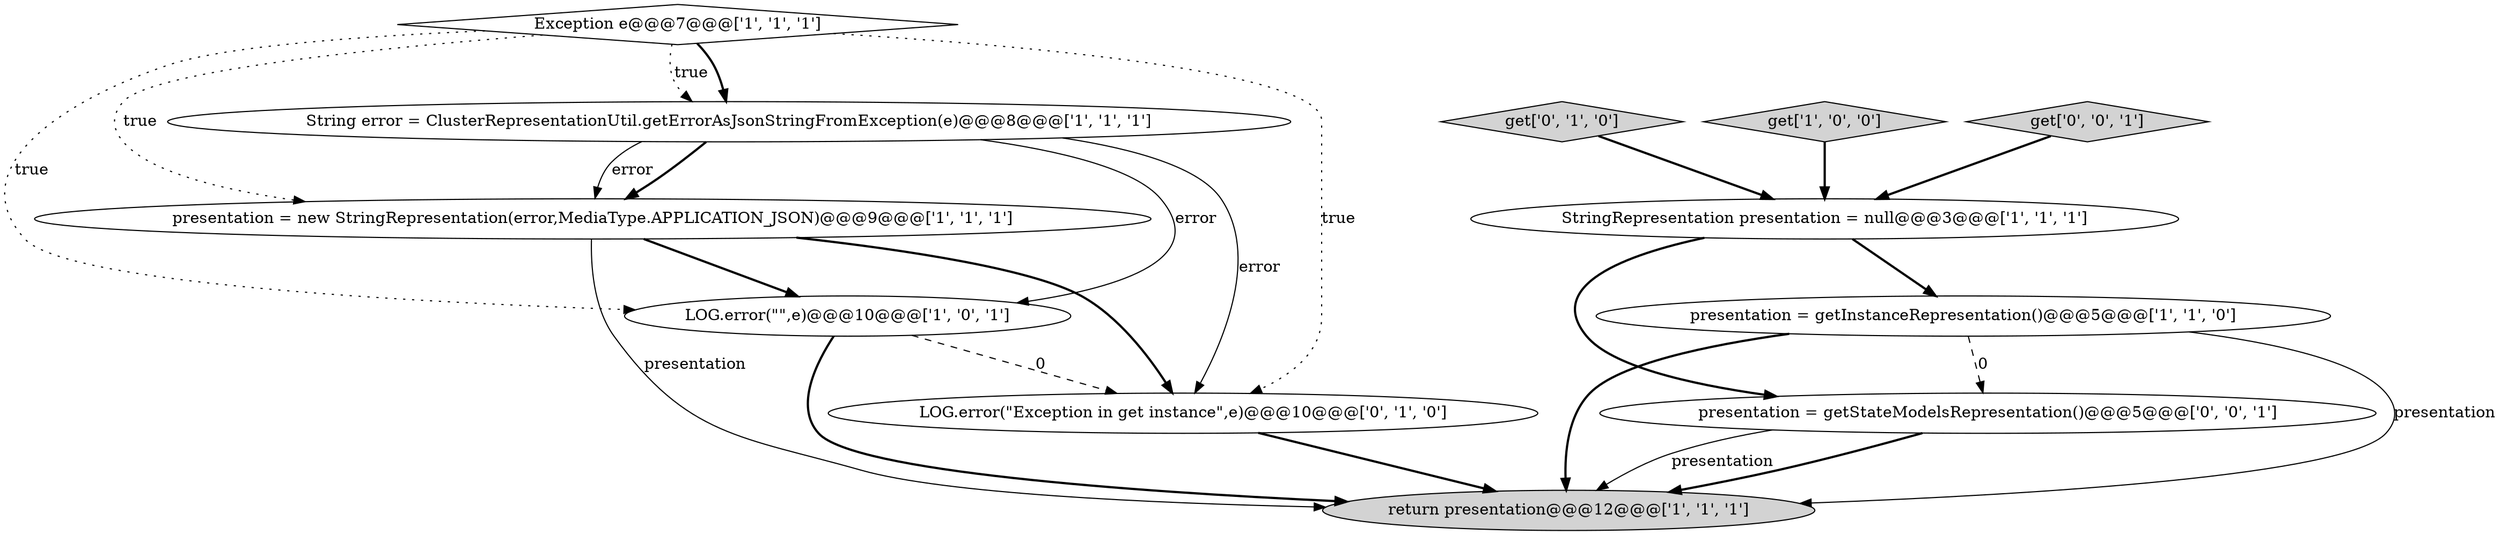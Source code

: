 digraph {
4 [style = filled, label = "return presentation@@@12@@@['1', '1', '1']", fillcolor = lightgray, shape = ellipse image = "AAA0AAABBB1BBB"];
9 [style = filled, label = "LOG.error(\"Exception in get instance\",e)@@@10@@@['0', '1', '0']", fillcolor = white, shape = ellipse image = "AAA1AAABBB2BBB"];
8 [style = filled, label = "get['0', '1', '0']", fillcolor = lightgray, shape = diamond image = "AAA0AAABBB2BBB"];
11 [style = filled, label = "presentation = getStateModelsRepresentation()@@@5@@@['0', '0', '1']", fillcolor = white, shape = ellipse image = "AAA0AAABBB3BBB"];
5 [style = filled, label = "StringRepresentation presentation = null@@@3@@@['1', '1', '1']", fillcolor = white, shape = ellipse image = "AAA0AAABBB1BBB"];
0 [style = filled, label = "String error = ClusterRepresentationUtil.getErrorAsJsonStringFromException(e)@@@8@@@['1', '1', '1']", fillcolor = white, shape = ellipse image = "AAA0AAABBB1BBB"];
7 [style = filled, label = "Exception e@@@7@@@['1', '1', '1']", fillcolor = white, shape = diamond image = "AAA0AAABBB1BBB"];
3 [style = filled, label = "LOG.error(\"\",e)@@@10@@@['1', '0', '1']", fillcolor = white, shape = ellipse image = "AAA0AAABBB1BBB"];
2 [style = filled, label = "get['1', '0', '0']", fillcolor = lightgray, shape = diamond image = "AAA0AAABBB1BBB"];
10 [style = filled, label = "get['0', '0', '1']", fillcolor = lightgray, shape = diamond image = "AAA0AAABBB3BBB"];
1 [style = filled, label = "presentation = new StringRepresentation(error,MediaType.APPLICATION_JSON)@@@9@@@['1', '1', '1']", fillcolor = white, shape = ellipse image = "AAA0AAABBB1BBB"];
6 [style = filled, label = "presentation = getInstanceRepresentation()@@@5@@@['1', '1', '0']", fillcolor = white, shape = ellipse image = "AAA0AAABBB1BBB"];
11->4 [style = bold, label=""];
1->9 [style = bold, label=""];
11->4 [style = solid, label="presentation"];
6->4 [style = bold, label=""];
8->5 [style = bold, label=""];
9->4 [style = bold, label=""];
2->5 [style = bold, label=""];
7->1 [style = dotted, label="true"];
6->4 [style = solid, label="presentation"];
7->9 [style = dotted, label="true"];
0->1 [style = bold, label=""];
1->3 [style = bold, label=""];
1->4 [style = solid, label="presentation"];
5->11 [style = bold, label=""];
7->0 [style = bold, label=""];
0->9 [style = solid, label="error"];
7->0 [style = dotted, label="true"];
6->11 [style = dashed, label="0"];
7->3 [style = dotted, label="true"];
0->1 [style = solid, label="error"];
3->4 [style = bold, label=""];
10->5 [style = bold, label=""];
3->9 [style = dashed, label="0"];
5->6 [style = bold, label=""];
0->3 [style = solid, label="error"];
}
